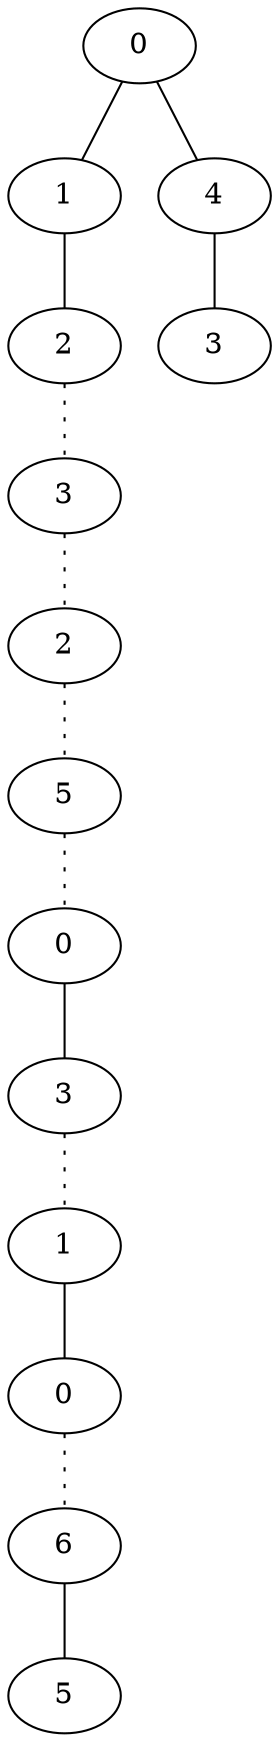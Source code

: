 graph {
a0[label=0];
a1[label=1];
a2[label=2];
a3[label=3];
a4[label=2];
a5[label=5];
a6[label=0];
a7[label=3];
a8[label=1];
a9[label=0];
a10[label=6];
a11[label=5];
a12[label=4];
a13[label=3];
a0 -- a1;
a0 -- a12;
a1 -- a2;
a2 -- a3 [style=dotted];
a3 -- a4 [style=dotted];
a4 -- a5 [style=dotted];
a5 -- a6 [style=dotted];
a6 -- a7;
a7 -- a8 [style=dotted];
a8 -- a9;
a9 -- a10 [style=dotted];
a10 -- a11;
a12 -- a13;
}
